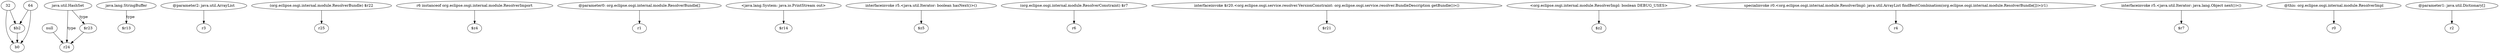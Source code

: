 digraph g {
0[label="32"]
1[label="b0"]
0->1[label=""]
2[label="64"]
2->1[label=""]
3[label="null"]
4[label="r24"]
3->4[label=""]
5[label="java.lang.StringBuffer"]
6[label="$r13"]
5->6[label="type"]
7[label="@parameter2: java.util.ArrayList"]
8[label="r3"]
7->8[label=""]
9[label="(org.eclipse.osgi.internal.module.ResolverBundle) $r22"]
10[label="r25"]
9->10[label=""]
11[label="r6 instanceof org.eclipse.osgi.internal.module.ResolverImport"]
12[label="$z4"]
11->12[label=""]
13[label="@parameter0: org.eclipse.osgi.internal.module.ResolverBundle[]"]
14[label="r1"]
13->14[label=""]
15[label="<java.lang.System: java.io.PrintStream out>"]
16[label="$r14"]
15->16[label=""]
17[label="$b2"]
17->1[label=""]
18[label="interfaceinvoke r5.<java.util.Iterator: boolean hasNext()>()"]
19[label="$z5"]
18->19[label=""]
20[label="(org.eclipse.osgi.internal.module.ResolverConstraint) $r7"]
21[label="r6"]
20->21[label=""]
22[label="java.util.HashSet"]
23[label="$r23"]
22->23[label="type"]
24[label="interfaceinvoke $r20.<org.eclipse.osgi.service.resolver.VersionConstraint: org.eclipse.osgi.service.resolver.BundleDescription getBundle()>()"]
25[label="$r21"]
24->25[label=""]
26[label="<org.eclipse.osgi.internal.module.ResolverImpl: boolean DEBUG_USES>"]
27[label="$z2"]
26->27[label=""]
28[label="specialinvoke r0.<org.eclipse.osgi.internal.module.ResolverImpl: java.util.ArrayList findBestCombination(org.eclipse.osgi.internal.module.ResolverBundle[])>(r1)"]
29[label="r4"]
28->29[label=""]
30[label="interfaceinvoke r5.<java.util.Iterator: java.lang.Object next()>()"]
31[label="$r7"]
30->31[label=""]
0->17[label=""]
2->17[label=""]
32[label="@this: org.eclipse.osgi.internal.module.ResolverImpl"]
33[label="r0"]
32->33[label=""]
34[label="@parameter1: java.util.Dictionary[]"]
35[label="r2"]
34->35[label=""]
23->4[label=""]
22->4[label="type"]
}